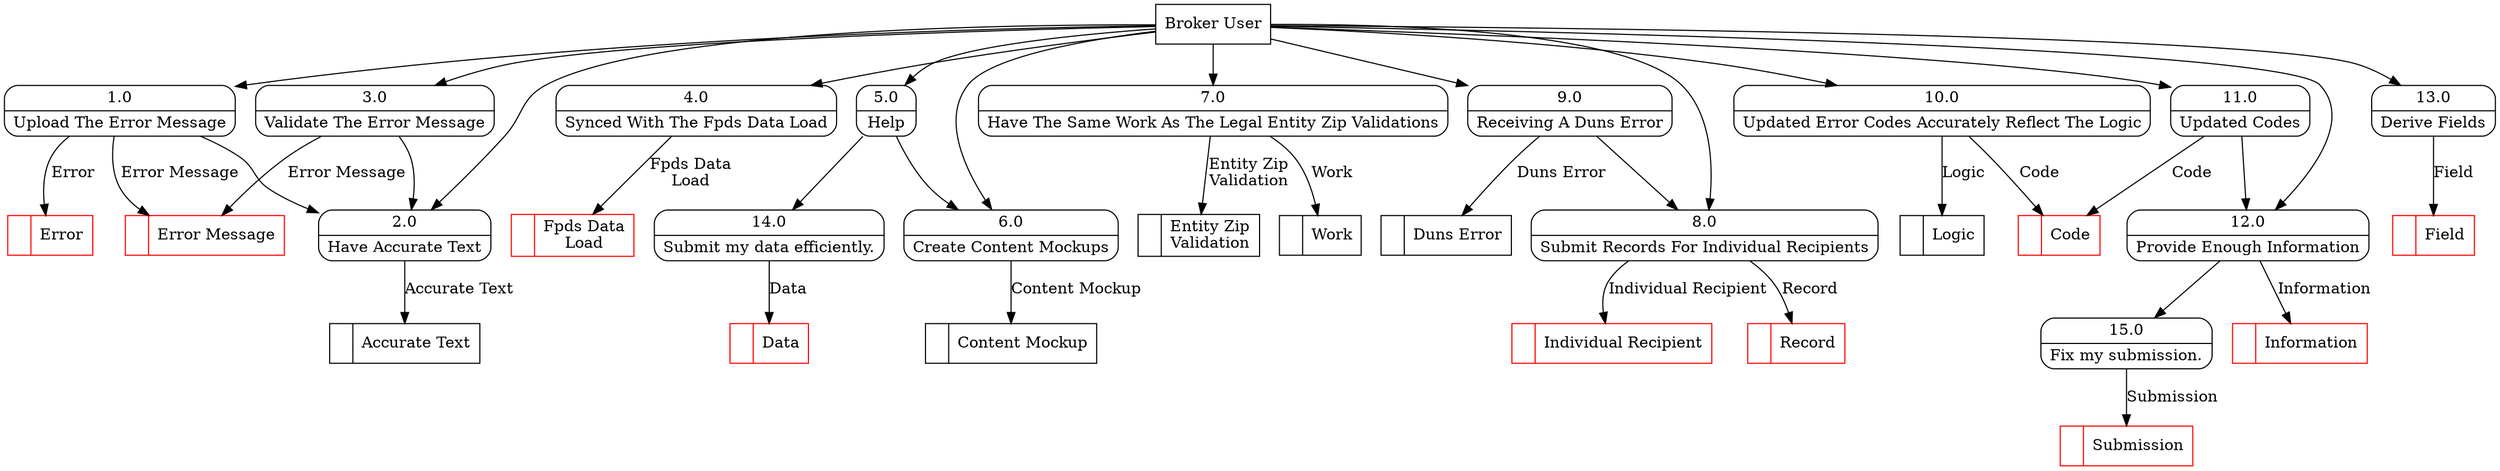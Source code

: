 digraph dfd2{ 
node[shape=record]
200 [label="<f0>  |<f1> Error Message " color=red];
201 [label="<f0>  |<f1> Accurate Text " ];
202 [label="<f0>  |<f1> Fpds Data\nLoad " color=red];
203 [label="<f0>  |<f1> Work " ];
204 [label="<f0>  |<f1> Record " color=red];
205 [label="<f0>  |<f1> Duns Error " ];
206 [label="<f0>  |<f1> Individual Recipient " color=red];
207 [label="<f0>  |<f1> Logic " ];
208 [label="<f0>  |<f1> Information " color=red];
209 [label="<f0>  |<f1> Code " color=red];
210 [label="<f0>  |<f1> Field " color=red];
211 [label="<f0>  |<f1> Content Mockup " ];
212 [label="<f0>  |<f1> Entity Zip\nValidation " ];
213 [label="<f0>  |<f1> Error " color=red];
214 [label="Broker User" shape=box];
215 [label="{<f0> 1.0|<f1> Upload The Error Message }" shape=Mrecord];
216 [label="{<f0> 2.0|<f1> Have Accurate Text }" shape=Mrecord];
217 [label="{<f0> 3.0|<f1> Validate The Error Message }" shape=Mrecord];
218 [label="{<f0> 4.0|<f1> Synced With The Fpds Data Load }" shape=Mrecord];
219 [label="{<f0> 5.0|<f1> Help }" shape=Mrecord];
220 [label="{<f0> 6.0|<f1> Create Content Mockups }" shape=Mrecord];
221 [label="{<f0> 7.0|<f1> Have The Same Work As The Legal Entity Zip Validations }" shape=Mrecord];
222 [label="{<f0> 8.0|<f1> Submit Records For Individual Recipients }" shape=Mrecord];
223 [label="{<f0> 9.0|<f1> Receiving A Duns Error }" shape=Mrecord];
224 [label="{<f0> 10.0|<f1> Updated Error Codes Accurately Reflect The Logic }" shape=Mrecord];
225 [label="{<f0> 11.0|<f1> Updated Codes }" shape=Mrecord];
226 [label="{<f0> 12.0|<f1> Provide Enough Information }" shape=Mrecord];
227 [label="{<f0> 13.0|<f1> Derive Fields }" shape=Mrecord];
14 [label="{<f0> 14.0|<f1> Submit my data efficiently. }" shape=Mrecord];
219 -> 14
1001 [label="<f0>  |<f1> Data " color=red];
14 -> 1001 [label="Data"]
15 [label="{<f0> 15.0|<f1> Fix my submission. }" shape=Mrecord];
226 -> 15
1004 [label="<f0>  |<f1> Submission " color=red];
15 -> 1004 [label="Submission"]
214 -> 215
214 -> 216
214 -> 217
214 -> 218
214 -> 219
214 -> 220
214 -> 221
214 -> 222
214 -> 223
214 -> 224
214 -> 225
214 -> 226
214 -> 227
215 -> 216
215 -> 200 [label="Error Message"]
216 -> 201 [label="Accurate Text"]
217 -> 216
217 -> 200 [label="Error Message"]
218 -> 202 [label="Fpds Data\nLoad"]
219 -> 220
220 -> 211 [label="Content Mockup"]
221 -> 203 [label="Work"]
221 -> 212 [label="Entity Zip\nValidation"]
222 -> 204 [label="Record"]
222 -> 206 [label="Individual Recipient"]
223 -> 222
223 -> 205 [label="Duns Error"]
224 -> 207 [label="Logic"]
224 -> 209 [label="Code"]
225 -> 226
225 -> 209 [label="Code"]
226 -> 208 [label="Information"]
227 -> 210 [label="Field"]
215 -> 213 [label="Error"]
}